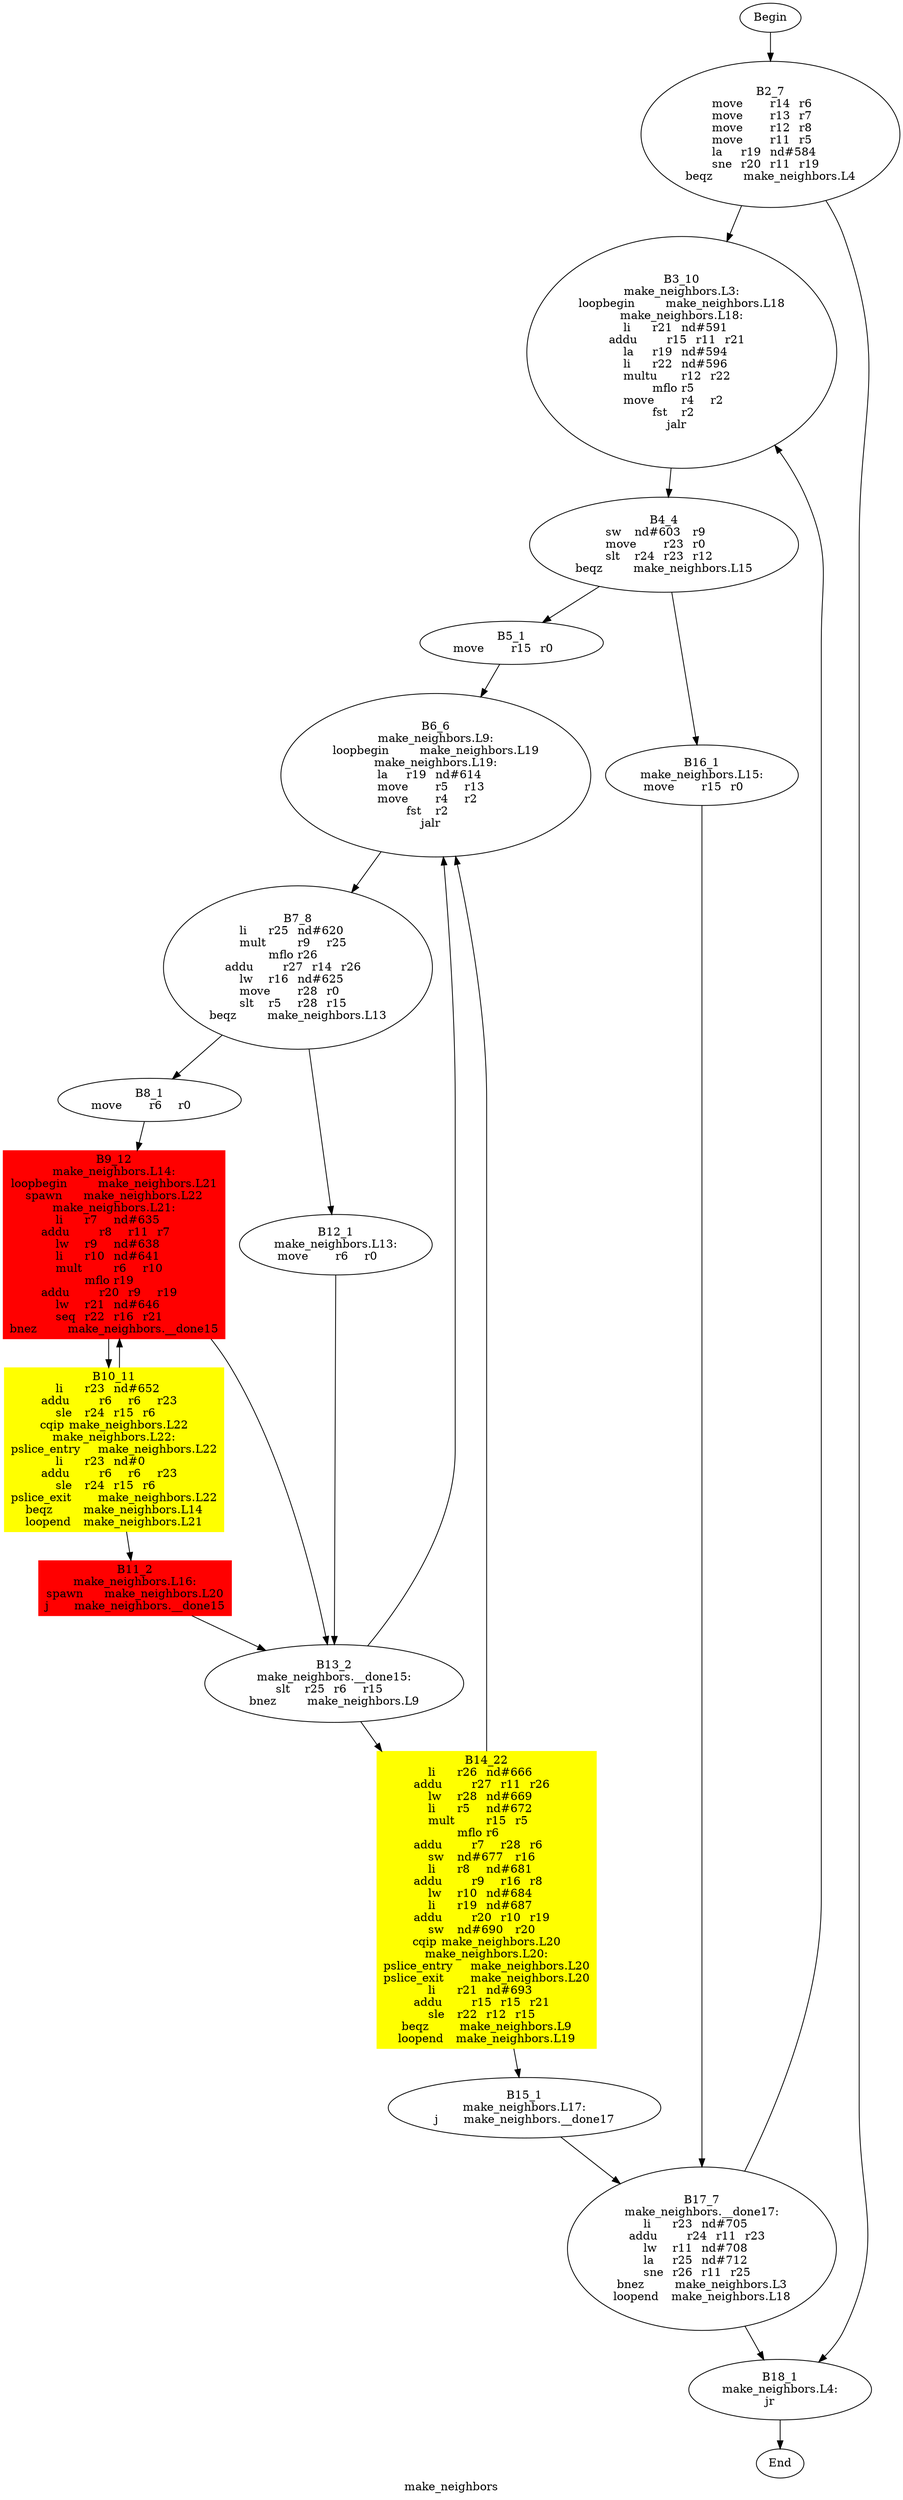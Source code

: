 digraph G{
	label = "make_neighbors"	style = "dashed";
	color = purple;
	Node0 [label = "Begin"];
	Node0 -> {Node2 }
	Node1 [label = "End"];
	Node1 -> {}
	Node2 [label = "B2_7\nmove	r14	r6	\nmove	r13	r7	\nmove	r12	r8	\nmove	r11	r5	\nla	r19	nd#584	\nsne	r20	r11	r19	\nbeqz	make_neighbors.L4\n"];
	Node2 -> {Node3 Node18 }
	Node3 [label = "B3_10\nmake_neighbors.L3:\nloopbegin	make_neighbors.L18\nmake_neighbors.L18:\nli	r21	nd#591	\naddu	r15	r11	r21	\nla	r19	nd#594	\nli	r22	nd#596	\nmultu	r12	r22	\nmflo	r5	\nmove	r4	r2	\nfst	r2	\njalr	\n"];
	Node3 -> {Node4 }
	Node4 [label = "B4_4\nsw	nd#603	r9	\nmove	r23	r0	\nslt	r24	r23	r12	\nbeqz	make_neighbors.L15\n"];
	Node4 -> {Node5 Node16 }
	Node5 [label = "B5_1\nmove	r15	r0	\n"];
	Node5 -> {Node6 }
	Node6 [label = "B6_6\nmake_neighbors.L9:\nloopbegin	make_neighbors.L19\nmake_neighbors.L19:\nla	r19	nd#614	\nmove	r5	r13	\nmove	r4	r2	\nfst	r2	\njalr	\n"];
	Node6 -> {Node7 }
	Node7 [label = "B7_8\nli	r25	nd#620	\nmult	r9	r25	\nmflo	r26	\naddu	r27	r14	r26	\nlw	r16	nd#625	\nmove	r28	r0	\nslt	r5	r28	r15	\nbeqz	make_neighbors.L13\n"];
	Node7 -> {Node8 Node12 }
	Node8 [label = "B8_1\nmove	r6	r0	\n"];
	Node8 -> {Node9 }
	Node9 [label = "B9_12\nmake_neighbors.L14:\nloopbegin	make_neighbors.L21\nspawn	make_neighbors.L22\nmake_neighbors.L21:\nli	r7	nd#635	\naddu	r8	r11	r7	\nlw	r9	nd#638	\nli	r10	nd#641	\nmult	r6	r10	\nmflo	r19	\naddu	r20	r9	r19	\nlw	r21	nd#646	\nseq	r22	r16	r21	\nbnez	make_neighbors.__done15\n"];
	Node9 -> {Node10 Node13 }
	Node10 [label = "B10_11\nli	r23	nd#652	\naddu	r6	r6	r23	\nsle	r24	r15	r6	\ncqip	make_neighbors.L22\nmake_neighbors.L22:\npslice_entry	make_neighbors.L22\nli	r23	nd#0	\naddu	r6	r6	r23	\nsle	r24	r15	r6	\npslice_exit	make_neighbors.L22\nbeqz	make_neighbors.L14\nloopend	make_neighbors.L21\n"];
	Node10 -> {Node11 Node9 }
	Node11 [label = "B11_2\nmake_neighbors.L16:\nspawn	make_neighbors.L20\nj	make_neighbors.__done15\n"];
	Node11 -> {Node13 }
	Node12 [label = "B12_1\nmake_neighbors.L13:\nmove	r6	r0	\n"];
	Node12 -> {Node13 }
	Node13 [label = "B13_2\nmake_neighbors.__done15:\nslt	r25	r6	r15	\nbnez	make_neighbors.L9\n"];
	Node13 -> {Node14 Node6 }
	Node14 [label = "B14_22\nli	r26	nd#666	\naddu	r27	r11	r26	\nlw	r28	nd#669	\nli	r5	nd#672	\nmult	r15	r5	\nmflo	r6	\naddu	r7	r28	r6	\nsw	nd#677	r16	\nli	r8	nd#681	\naddu	r9	r16	r8	\nlw	r10	nd#684	\nli	r19	nd#687	\naddu	r20	r10	r19	\nsw	nd#690	r20	\ncqip	make_neighbors.L20\nmake_neighbors.L20:\npslice_entry	make_neighbors.L20\npslice_exit	make_neighbors.L20\nli	r21	nd#693	\naddu	r15	r15	r21	\nsle	r22	r12	r15	\nbeqz	make_neighbors.L9\nloopend	make_neighbors.L19\n"];
	Node14 -> {Node15 Node6 }
	Node15 [label = "B15_1\nmake_neighbors.L17:\nj	make_neighbors.__done17\n"];
	Node15 -> {Node17 }
	Node16 [label = "B16_1\nmake_neighbors.L15:\nmove	r15	r0	\n"];
	Node16 -> {Node17 }
	Node17 [label = "B17_7\nmake_neighbors.__done17:\nli	r23	nd#705	\naddu	r24	r11	r23	\nlw	r11	nd#708	\nla	r25	nd#712	\nsne	r26	r11	r25	\nbnez	make_neighbors.L3\nloopend	make_neighbors.L18\n"];
	Node17 -> {Node18 Node3 }
	Node18 [label = "B18_1\nmake_neighbors.L4:\njr	\n"];
	Node18 -> {Node1 }
	Node9 [shape = box ,style=filled ,color=red];
	Node11 [shape = box ,style=filled ,color=red];
	Node10 [shape = polygon ,style=filled ,color=yellow];
	Node14 [shape = polygon ,style=filled ,color=yellow];
}
